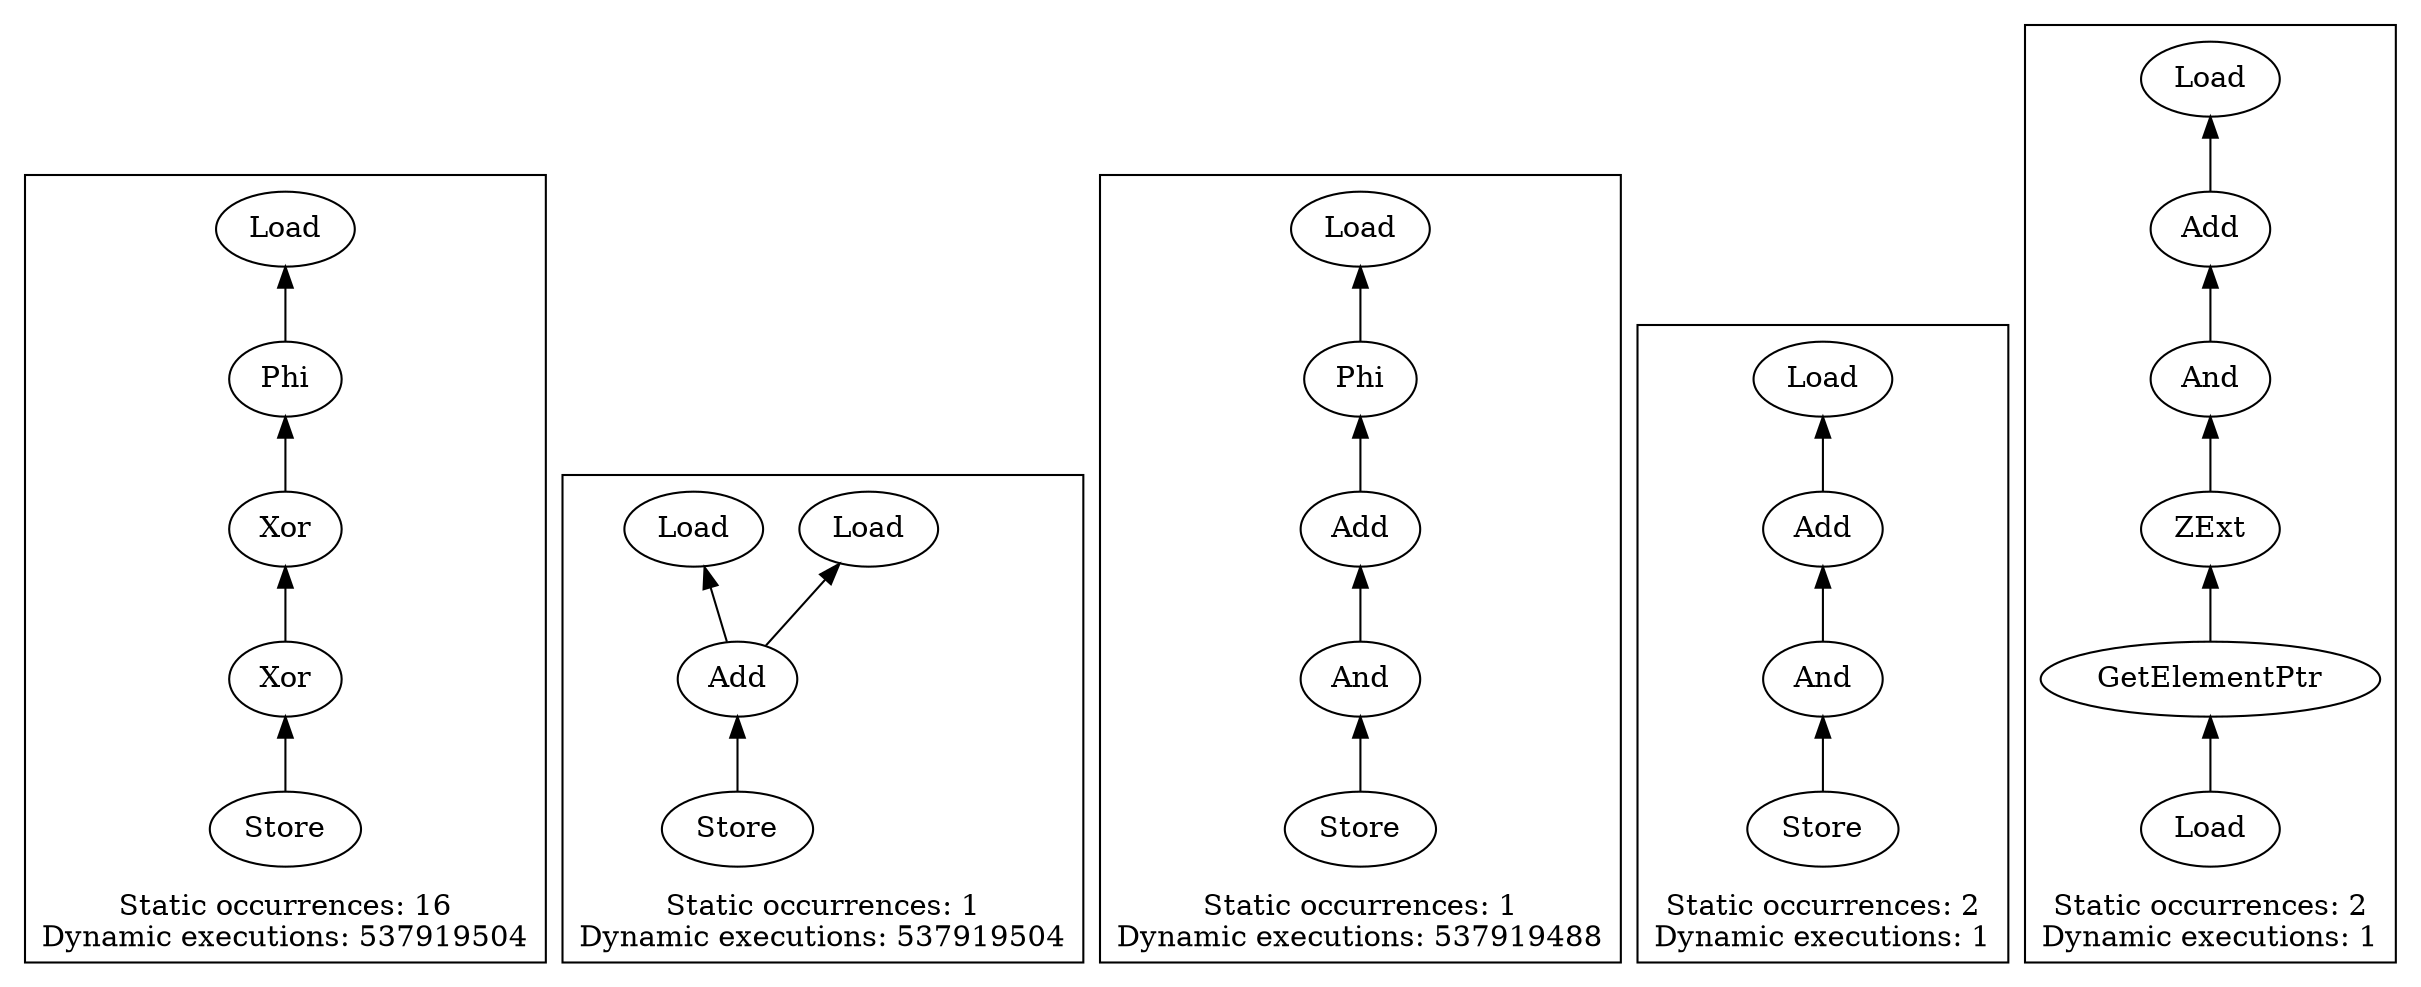 strict digraph {
rankdir=BT
subgraph {
"0_53" [label="Phi"]
"0_18" [label="Load"]
"0_53" -> "0_18"
{
rank=min
"0_35" [label="Store"]
}
"0_128" [label="Xor"]
"0_35" -> "0_128"
"0_80" [label="Xor"]
"0_80" -> "0_53"
"0_128" -> "0_80"
cluster=true
label="Static occurrences: 16\nDynamic executions: 537919504"
}
subgraph {
"1_173" [label="Add"]
"1_170" [label="Load"]
"1_173" -> "1_170"
"1_172" [label="Load"]
"1_173" -> "1_172"
{
rank=min
"1_175" [label="Store"]
}
"1_175" -> "1_173"
cluster=true
label="Static occurrences: 1\nDynamic executions: 537919504"
}
subgraph {
"2_213" [label="Add"]
"2_208" [label="Phi"]
"2_213" -> "2_208"
"2_214" [label="And"]
"2_214" -> "2_213"
"2_194" [label="Load"]
"2_208" -> "2_194"
{
rank=min
"2_215" [label="Store"]
}
"2_215" -> "2_214"
cluster=true
label="Static occurrences: 1\nDynamic executions: 537919488"
}
subgraph {
"3_186" [label="Add"]
"3_181" [label="Load"]
"3_186" -> "3_181"
"3_187" [label="And"]
"3_187" -> "3_186"
{
rank=min
"3_188" [label="Store"]
}
"3_188" -> "3_187"
cluster=true
label="Static occurrences: 2\nDynamic executions: 1"
}
subgraph {
"4_186" [label="Add"]
"4_181" [label="Load"]
"4_186" -> "4_181"
"4_187" [label="And"]
"4_187" -> "4_186"
"4_190" [label="GetElementPtr"]
"4_189" [label="ZExt"]
"4_190" -> "4_189"
{
rank=min
"4_191" [label="Load"]
}
"4_191" -> "4_190"
"4_189" -> "4_187"
cluster=true
label="Static occurrences: 2\nDynamic executions: 1"
}
}
